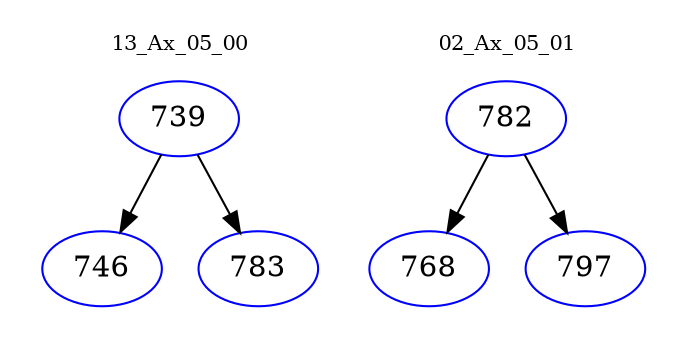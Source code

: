 digraph{
subgraph cluster_0 {
color = white
label = "13_Ax_05_00";
fontsize=10;
T0_739 [label="739", color="blue"]
T0_739 -> T0_746 [color="black"]
T0_746 [label="746", color="blue"]
T0_739 -> T0_783 [color="black"]
T0_783 [label="783", color="blue"]
}
subgraph cluster_1 {
color = white
label = "02_Ax_05_01";
fontsize=10;
T1_782 [label="782", color="blue"]
T1_782 -> T1_768 [color="black"]
T1_768 [label="768", color="blue"]
T1_782 -> T1_797 [color="black"]
T1_797 [label="797", color="blue"]
}
}

